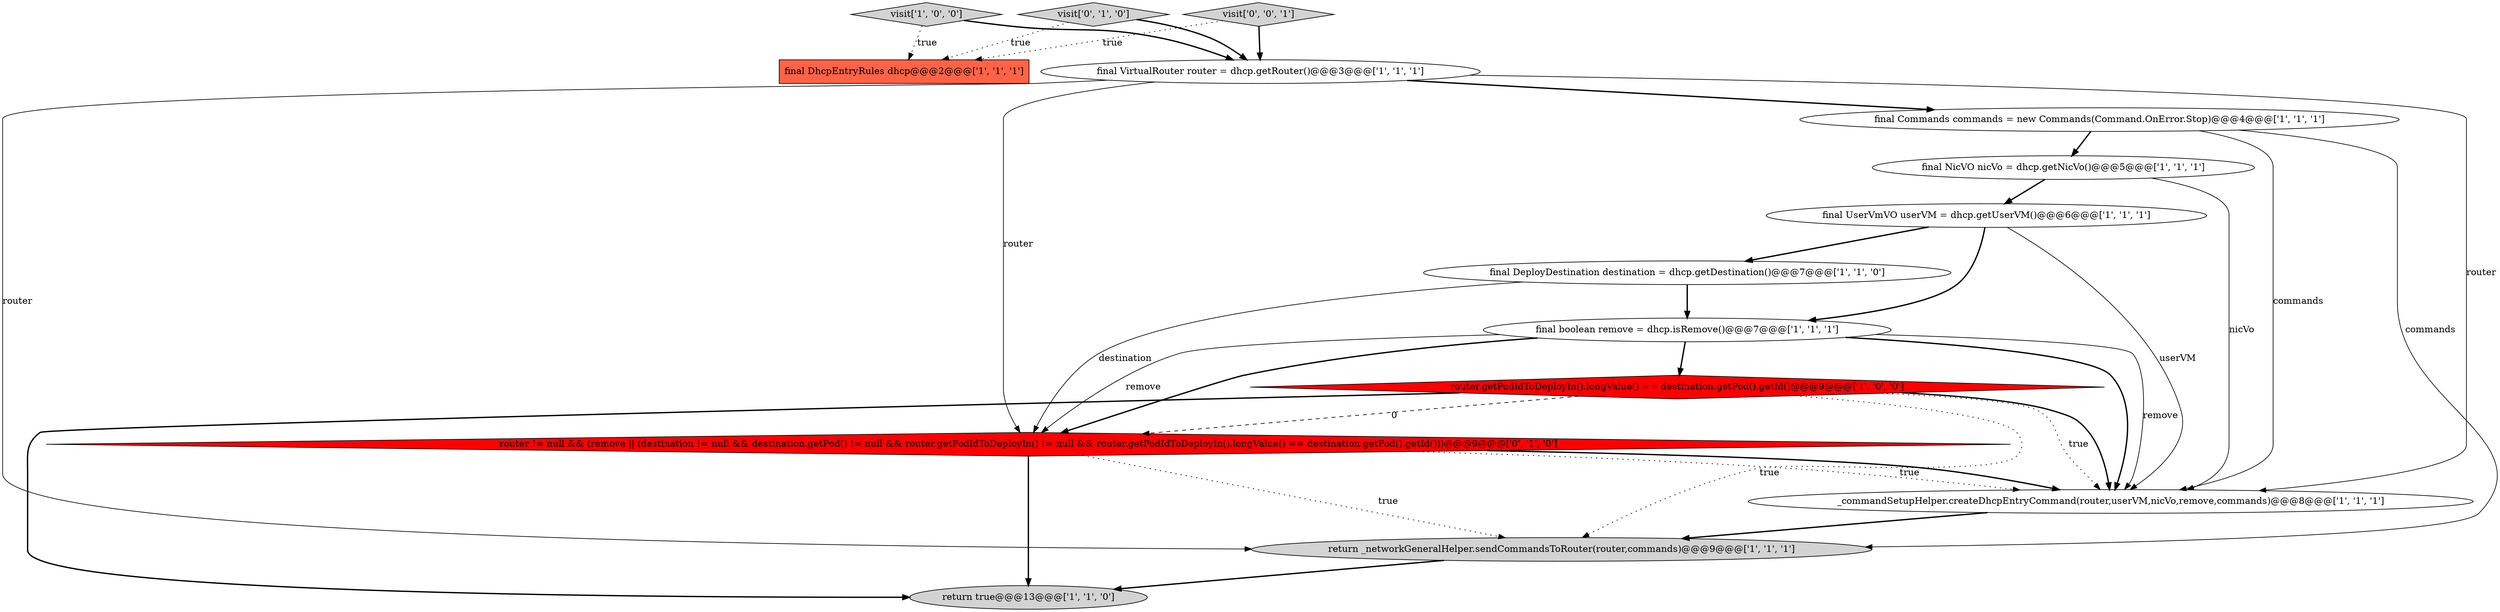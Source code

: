 digraph {
1 [style = filled, label = "final VirtualRouter router = dhcp.getRouter()@@@3@@@['1', '1', '1']", fillcolor = white, shape = ellipse image = "AAA0AAABBB1BBB"];
11 [style = filled, label = "return true@@@13@@@['1', '1', '0']", fillcolor = lightgray, shape = ellipse image = "AAA0AAABBB1BBB"];
0 [style = filled, label = "visit['1', '0', '0']", fillcolor = lightgray, shape = diamond image = "AAA0AAABBB1BBB"];
4 [style = filled, label = "final NicVO nicVo = dhcp.getNicVo()@@@5@@@['1', '1', '1']", fillcolor = white, shape = ellipse image = "AAA0AAABBB1BBB"];
3 [style = filled, label = "final DeployDestination destination = dhcp.getDestination()@@@7@@@['1', '1', '0']", fillcolor = white, shape = ellipse image = "AAA0AAABBB1BBB"];
6 [style = filled, label = "router.getPodIdToDeployIn().longValue() == destination.getPod().getId()@@@9@@@['1', '0', '0']", fillcolor = red, shape = diamond image = "AAA1AAABBB1BBB"];
2 [style = filled, label = "final UserVmVO userVM = dhcp.getUserVM()@@@6@@@['1', '1', '1']", fillcolor = white, shape = ellipse image = "AAA0AAABBB1BBB"];
8 [style = filled, label = "_commandSetupHelper.createDhcpEntryCommand(router,userVM,nicVo,remove,commands)@@@8@@@['1', '1', '1']", fillcolor = white, shape = ellipse image = "AAA0AAABBB1BBB"];
13 [style = filled, label = "visit['0', '1', '0']", fillcolor = lightgray, shape = diamond image = "AAA0AAABBB2BBB"];
9 [style = filled, label = "final DhcpEntryRules dhcp@@@2@@@['1', '1', '1']", fillcolor = tomato, shape = box image = "AAA0AAABBB1BBB"];
10 [style = filled, label = "final boolean remove = dhcp.isRemove()@@@7@@@['1', '1', '1']", fillcolor = white, shape = ellipse image = "AAA0AAABBB1BBB"];
12 [style = filled, label = "router != null && (remove || (destination != null && destination.getPod() != null && router.getPodIdToDeployIn() != null && router.getPodIdToDeployIn().longValue() == destination.getPod().getId()))@@@9@@@['0', '1', '0']", fillcolor = red, shape = diamond image = "AAA1AAABBB2BBB"];
7 [style = filled, label = "return _networkGeneralHelper.sendCommandsToRouter(router,commands)@@@9@@@['1', '1', '1']", fillcolor = lightgray, shape = ellipse image = "AAA0AAABBB1BBB"];
14 [style = filled, label = "visit['0', '0', '1']", fillcolor = lightgray, shape = diamond image = "AAA0AAABBB3BBB"];
5 [style = filled, label = "final Commands commands = new Commands(Command.OnError.Stop)@@@4@@@['1', '1', '1']", fillcolor = white, shape = ellipse image = "AAA0AAABBB1BBB"];
1->5 [style = bold, label=""];
1->8 [style = solid, label="router"];
7->11 [style = bold, label=""];
10->12 [style = solid, label="remove"];
12->8 [style = dotted, label="true"];
5->8 [style = solid, label="commands"];
2->3 [style = bold, label=""];
12->11 [style = bold, label=""];
1->7 [style = solid, label="router"];
4->2 [style = bold, label=""];
2->10 [style = bold, label=""];
10->6 [style = bold, label=""];
13->1 [style = bold, label=""];
14->1 [style = bold, label=""];
8->7 [style = bold, label=""];
6->12 [style = dashed, label="0"];
3->12 [style = solid, label="destination"];
5->7 [style = solid, label="commands"];
3->10 [style = bold, label=""];
10->8 [style = solid, label="remove"];
10->8 [style = bold, label=""];
13->9 [style = dotted, label="true"];
10->12 [style = bold, label=""];
12->8 [style = bold, label=""];
0->1 [style = bold, label=""];
4->8 [style = solid, label="nicVo"];
6->11 [style = bold, label=""];
6->8 [style = dotted, label="true"];
5->4 [style = bold, label=""];
6->8 [style = bold, label=""];
6->7 [style = dotted, label="true"];
14->9 [style = dotted, label="true"];
12->7 [style = dotted, label="true"];
0->9 [style = dotted, label="true"];
1->12 [style = solid, label="router"];
2->8 [style = solid, label="userVM"];
}
